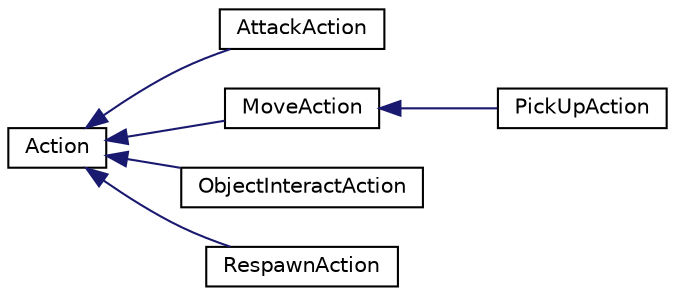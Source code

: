 digraph "Graphical Class Hierarchy"
{
 // LATEX_PDF_SIZE
  edge [fontname="Helvetica",fontsize="10",labelfontname="Helvetica",labelfontsize="10"];
  node [fontname="Helvetica",fontsize="10",shape=record];
  rankdir="LR";
  Node0 [label="Action",height=0.2,width=0.4,color="black", fillcolor="white", style="filled",URL="$classAction.html",tooltip="Represents an action that an entity can perform."];
  Node0 -> Node1 [dir="back",color="midnightblue",fontsize="10",style="solid",fontname="Helvetica"];
  Node1 [label="AttackAction",height=0.2,width=0.4,color="black", fillcolor="white", style="filled",URL="$classAttackAction.html",tooltip="Action used for attacks."];
  Node0 -> Node2 [dir="back",color="midnightblue",fontsize="10",style="solid",fontname="Helvetica"];
  Node2 [label="MoveAction",height=0.2,width=0.4,color="black", fillcolor="white", style="filled",URL="$classMoveAction.html",tooltip="Action used for moving."];
  Node2 -> Node3 [dir="back",color="midnightblue",fontsize="10",style="solid",fontname="Helvetica"];
  Node3 [label="PickUpAction",height=0.2,width=0.4,color="black", fillcolor="white", style="filled",URL="$classPickUpAction.html",tooltip="Special case of MoveAction where, at the end, the actor picks up an item."];
  Node0 -> Node4 [dir="back",color="midnightblue",fontsize="10",style="solid",fontname="Helvetica"];
  Node4 [label="ObjectInteractAction",height=0.2,width=0.4,color="black", fillcolor="white", style="filled",URL="$classObjectInteractAction.html",tooltip="Actions used for interacting with objects."];
  Node0 -> Node5 [dir="back",color="midnightblue",fontsize="10",style="solid",fontname="Helvetica"];
  Node5 [label="RespawnAction",height=0.2,width=0.4,color="black", fillcolor="white", style="filled",URL="$classRespawnAction.html",tooltip="Action used for respawning entities."];
}
